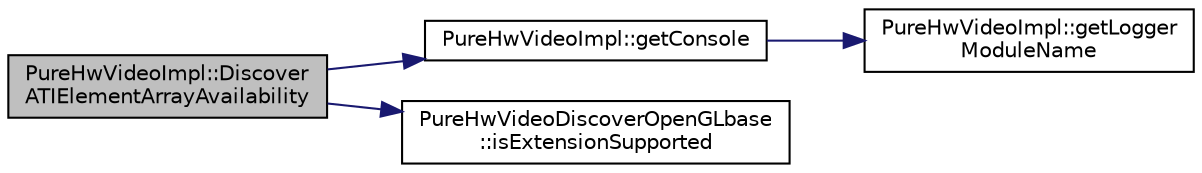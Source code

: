 digraph "PureHwVideoImpl::DiscoverATIElementArrayAvailability"
{
 // LATEX_PDF_SIZE
  edge [fontname="Helvetica",fontsize="10",labelfontname="Helvetica",labelfontsize="10"];
  node [fontname="Helvetica",fontsize="10",shape=record];
  rankdir="LR";
  Node1 [label="PureHwVideoImpl::Discover\lATIElementArrayAvailability",height=0.2,width=0.4,color="black", fillcolor="grey75", style="filled", fontcolor="black",tooltip="Query ATI element array availability."];
  Node1 -> Node2 [color="midnightblue",fontsize="10",style="solid",fontname="Helvetica"];
  Node2 [label="PureHwVideoImpl::getConsole",height=0.2,width=0.4,color="black", fillcolor="white", style="filled",URL="$class_pure_hw_video_impl.html#a7802e0a390c5e5141f29d7501443c4c0",tooltip="Returns access to console preset with logger module name as this class."];
  Node2 -> Node3 [color="midnightblue",fontsize="10",style="solid",fontname="Helvetica"];
  Node3 [label="PureHwVideoImpl::getLogger\lModuleName",height=0.2,width=0.4,color="black", fillcolor="white", style="filled",URL="$class_pure_hw_video_impl.html#a5bcc6bdf054e4c31881ba937f6c908f2",tooltip="Returns the logger module name of this class."];
  Node1 -> Node4 [color="midnightblue",fontsize="10",style="solid",fontname="Helvetica"];
  Node4 [label="PureHwVideoDiscoverOpenGLbase\l::isExtensionSupported",height=0.2,width=0.4,color="black", fillcolor="white", style="filled",URL="$class_pure_hw_video_discover_open_g_lbase.html#a67f0959c377517a38b9a4b94416ff3a2",tooltip="Is the given extension supported?"];
}
